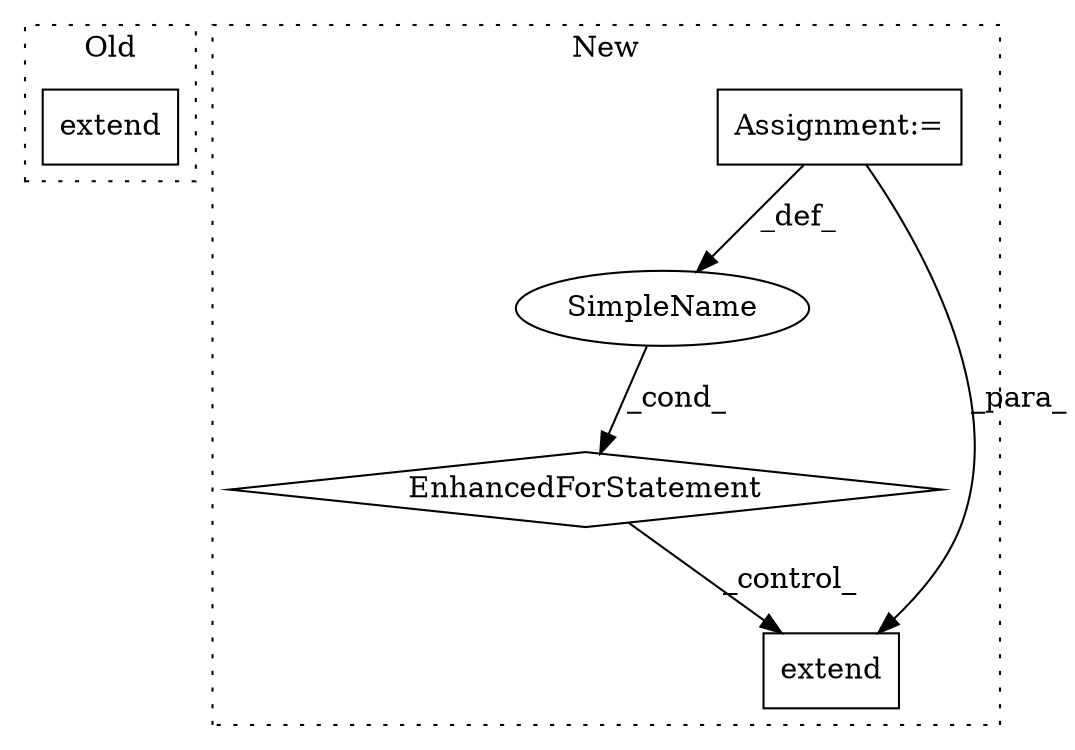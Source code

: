 digraph G {
subgraph cluster0 {
1 [label="extend" a="32" s="6526,6540" l="7,1" shape="box"];
label = "Old";
style="dotted";
}
subgraph cluster1 {
2 [label="EnhancedForStatement" a="70" s="7815,7899" l="65,2" shape="diamond"];
3 [label="Assignment:=" a="7" s="5996" l="2" shape="box"];
4 [label="SimpleName" a="42" s="7884" l="5" shape="ellipse"];
5 [label="extend" a="32" s="7927,7948" l="7,1" shape="box"];
label = "New";
style="dotted";
}
2 -> 5 [label="_control_"];
3 -> 4 [label="_def_"];
3 -> 5 [label="_para_"];
4 -> 2 [label="_cond_"];
}